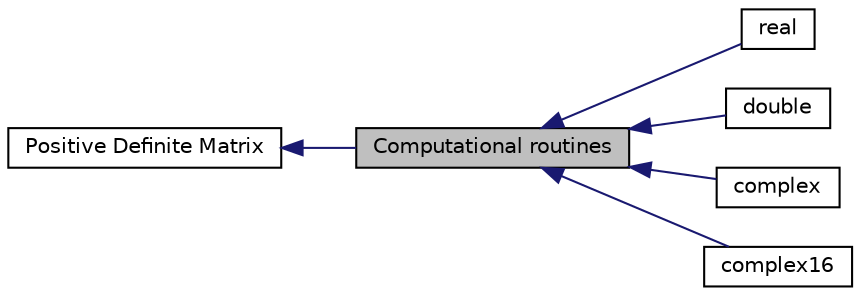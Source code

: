 digraph "Computational routines"
{
  edge [fontname="Helvetica",fontsize="10",labelfontname="Helvetica",labelfontsize="10"];
  node [fontname="Helvetica",fontsize="10",shape=record];
  rankdir=LR;
  Node1 [label="Positive Definite Matrix",height=0.2,width=0.4,color="black", fillcolor="white", style="filled",URL="$group___p_o.html"];
  Node3 [label="real",height=0.2,width=0.4,color="black", fillcolor="white", style="filled",URL="$group__real_p_ocomputational.html"];
  Node2 [label="double",height=0.2,width=0.4,color="black", fillcolor="white", style="filled",URL="$group__double_p_ocomputational.html"];
  Node4 [label="complex",height=0.2,width=0.4,color="black", fillcolor="white", style="filled",URL="$group__complex_p_ocomputational.html"];
  Node0 [label="Computational routines",height=0.2,width=0.4,color="black", fillcolor="grey75", style="filled" fontcolor="black"];
  Node5 [label="complex16",height=0.2,width=0.4,color="black", fillcolor="white", style="filled",URL="$group__complex16_p_ocomputational.html"];
  Node1->Node0 [shape=plaintext, color="midnightblue", dir="back", style="solid"];
  Node0->Node2 [shape=plaintext, color="midnightblue", dir="back", style="solid"];
  Node0->Node3 [shape=plaintext, color="midnightblue", dir="back", style="solid"];
  Node0->Node4 [shape=plaintext, color="midnightblue", dir="back", style="solid"];
  Node0->Node5 [shape=plaintext, color="midnightblue", dir="back", style="solid"];
}
